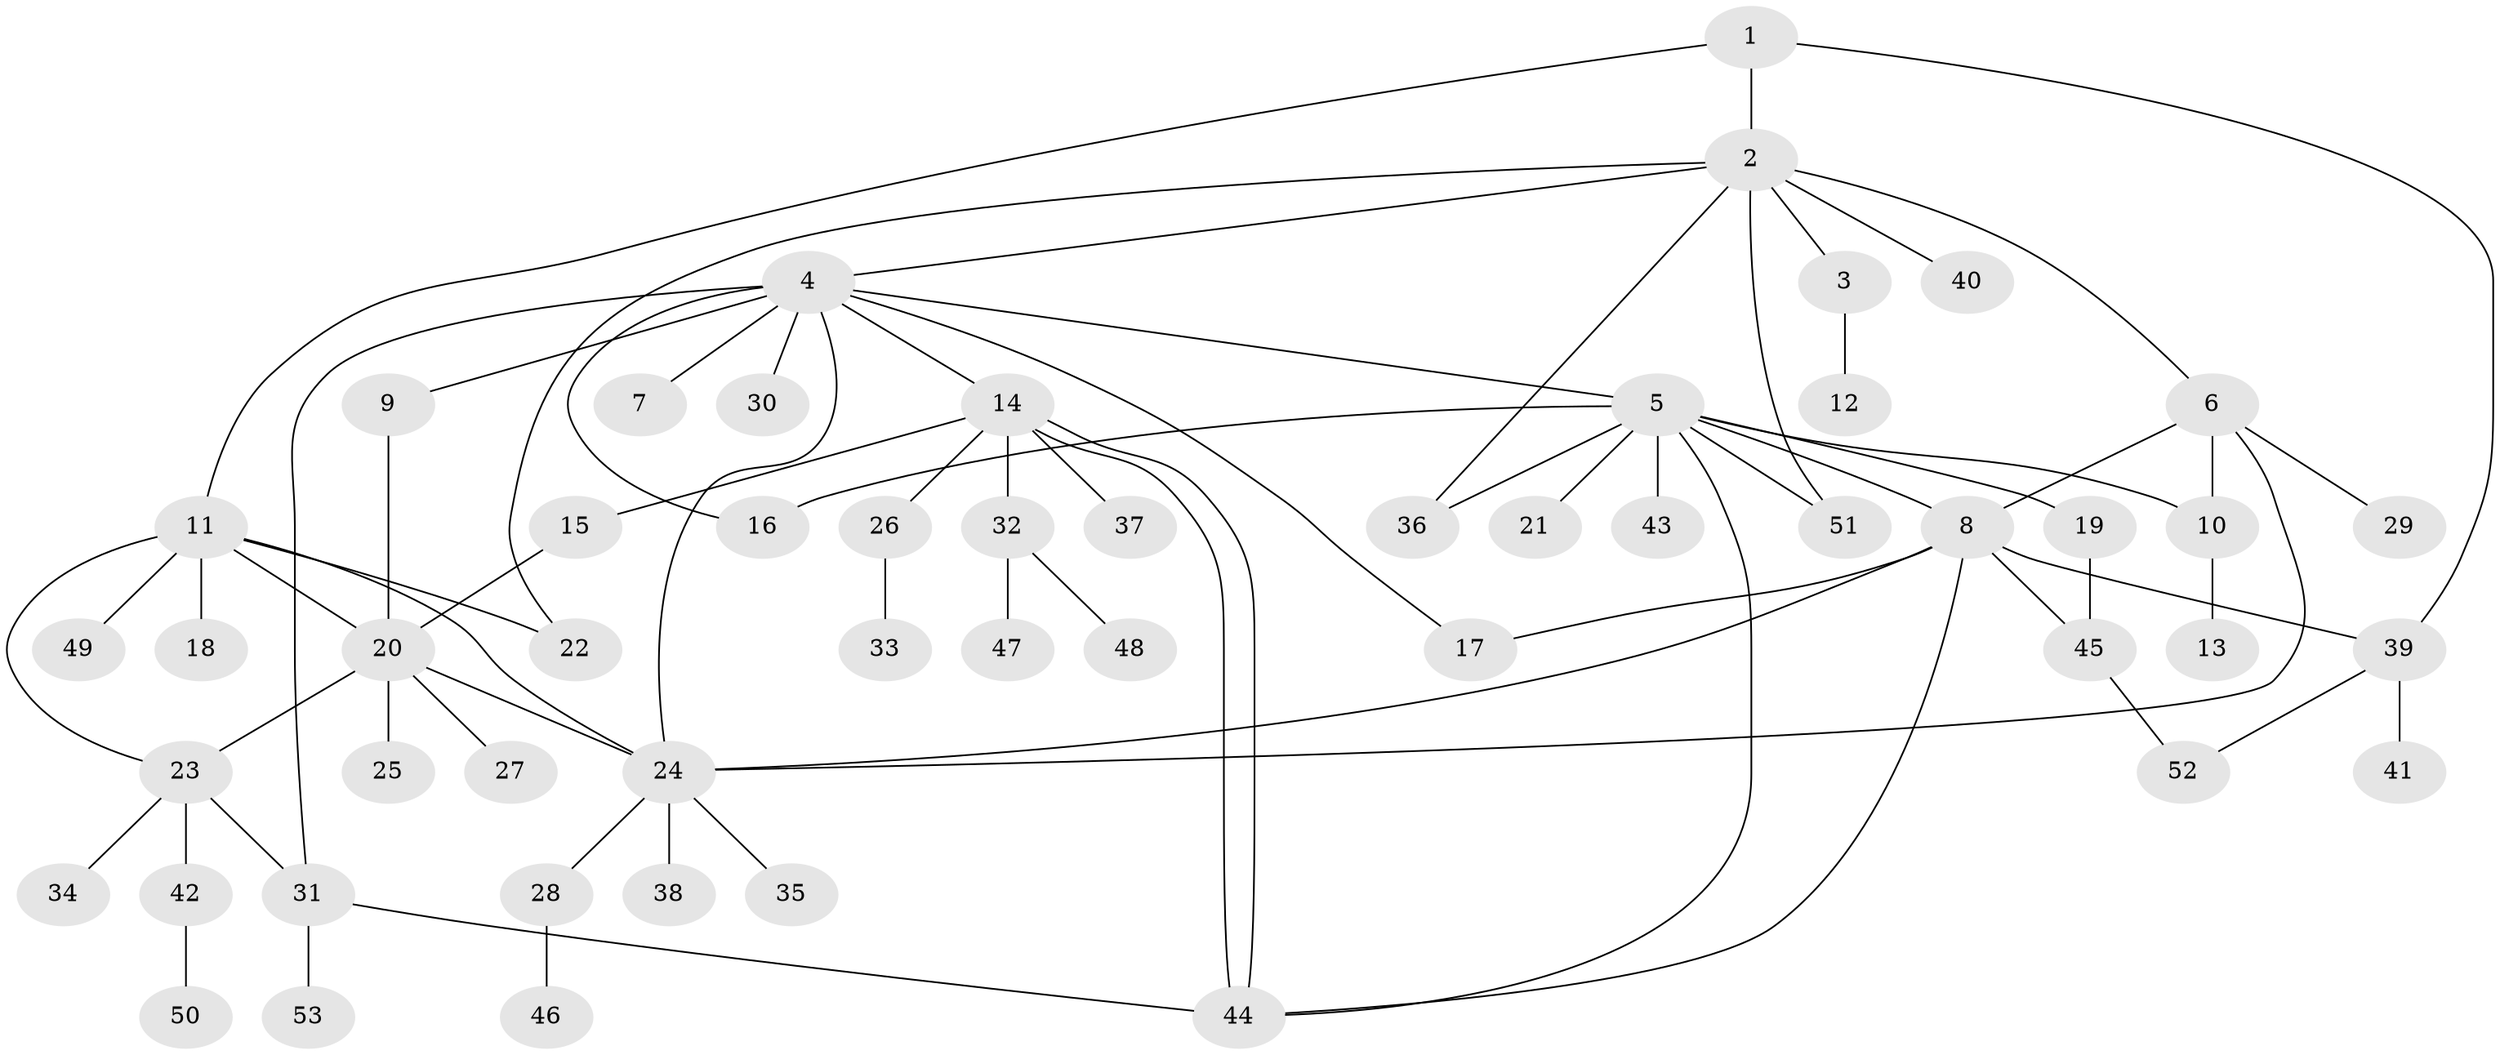 // coarse degree distribution, {7: 0.05405405405405406, 8: 0.02702702702702703, 1: 0.5135135135135135, 12: 0.05405405405405406, 9: 0.02702702702702703, 4: 0.05405405405405406, 6: 0.02702702702702703, 2: 0.1891891891891892, 3: 0.02702702702702703, 5: 0.02702702702702703}
// Generated by graph-tools (version 1.1) at 2025/41/03/06/25 10:41:50]
// undirected, 53 vertices, 74 edges
graph export_dot {
graph [start="1"]
  node [color=gray90,style=filled];
  1;
  2;
  3;
  4;
  5;
  6;
  7;
  8;
  9;
  10;
  11;
  12;
  13;
  14;
  15;
  16;
  17;
  18;
  19;
  20;
  21;
  22;
  23;
  24;
  25;
  26;
  27;
  28;
  29;
  30;
  31;
  32;
  33;
  34;
  35;
  36;
  37;
  38;
  39;
  40;
  41;
  42;
  43;
  44;
  45;
  46;
  47;
  48;
  49;
  50;
  51;
  52;
  53;
  1 -- 2;
  1 -- 11;
  1 -- 39;
  2 -- 3;
  2 -- 4;
  2 -- 6;
  2 -- 22;
  2 -- 36;
  2 -- 40;
  2 -- 51;
  3 -- 12;
  4 -- 5;
  4 -- 7;
  4 -- 9;
  4 -- 14;
  4 -- 16;
  4 -- 17;
  4 -- 24;
  4 -- 30;
  4 -- 31;
  5 -- 8;
  5 -- 10;
  5 -- 16;
  5 -- 19;
  5 -- 21;
  5 -- 36;
  5 -- 43;
  5 -- 44;
  5 -- 51;
  6 -- 8;
  6 -- 10;
  6 -- 24;
  6 -- 29;
  8 -- 17;
  8 -- 24;
  8 -- 39;
  8 -- 44;
  8 -- 45;
  9 -- 20;
  10 -- 13;
  11 -- 18;
  11 -- 20;
  11 -- 22;
  11 -- 23;
  11 -- 24;
  11 -- 49;
  14 -- 15;
  14 -- 26;
  14 -- 32;
  14 -- 37;
  14 -- 44;
  14 -- 44;
  15 -- 20;
  19 -- 45;
  20 -- 23;
  20 -- 24;
  20 -- 25;
  20 -- 27;
  23 -- 31;
  23 -- 34;
  23 -- 42;
  24 -- 28;
  24 -- 35;
  24 -- 38;
  26 -- 33;
  28 -- 46;
  31 -- 44;
  31 -- 53;
  32 -- 47;
  32 -- 48;
  39 -- 41;
  39 -- 52;
  42 -- 50;
  45 -- 52;
}
